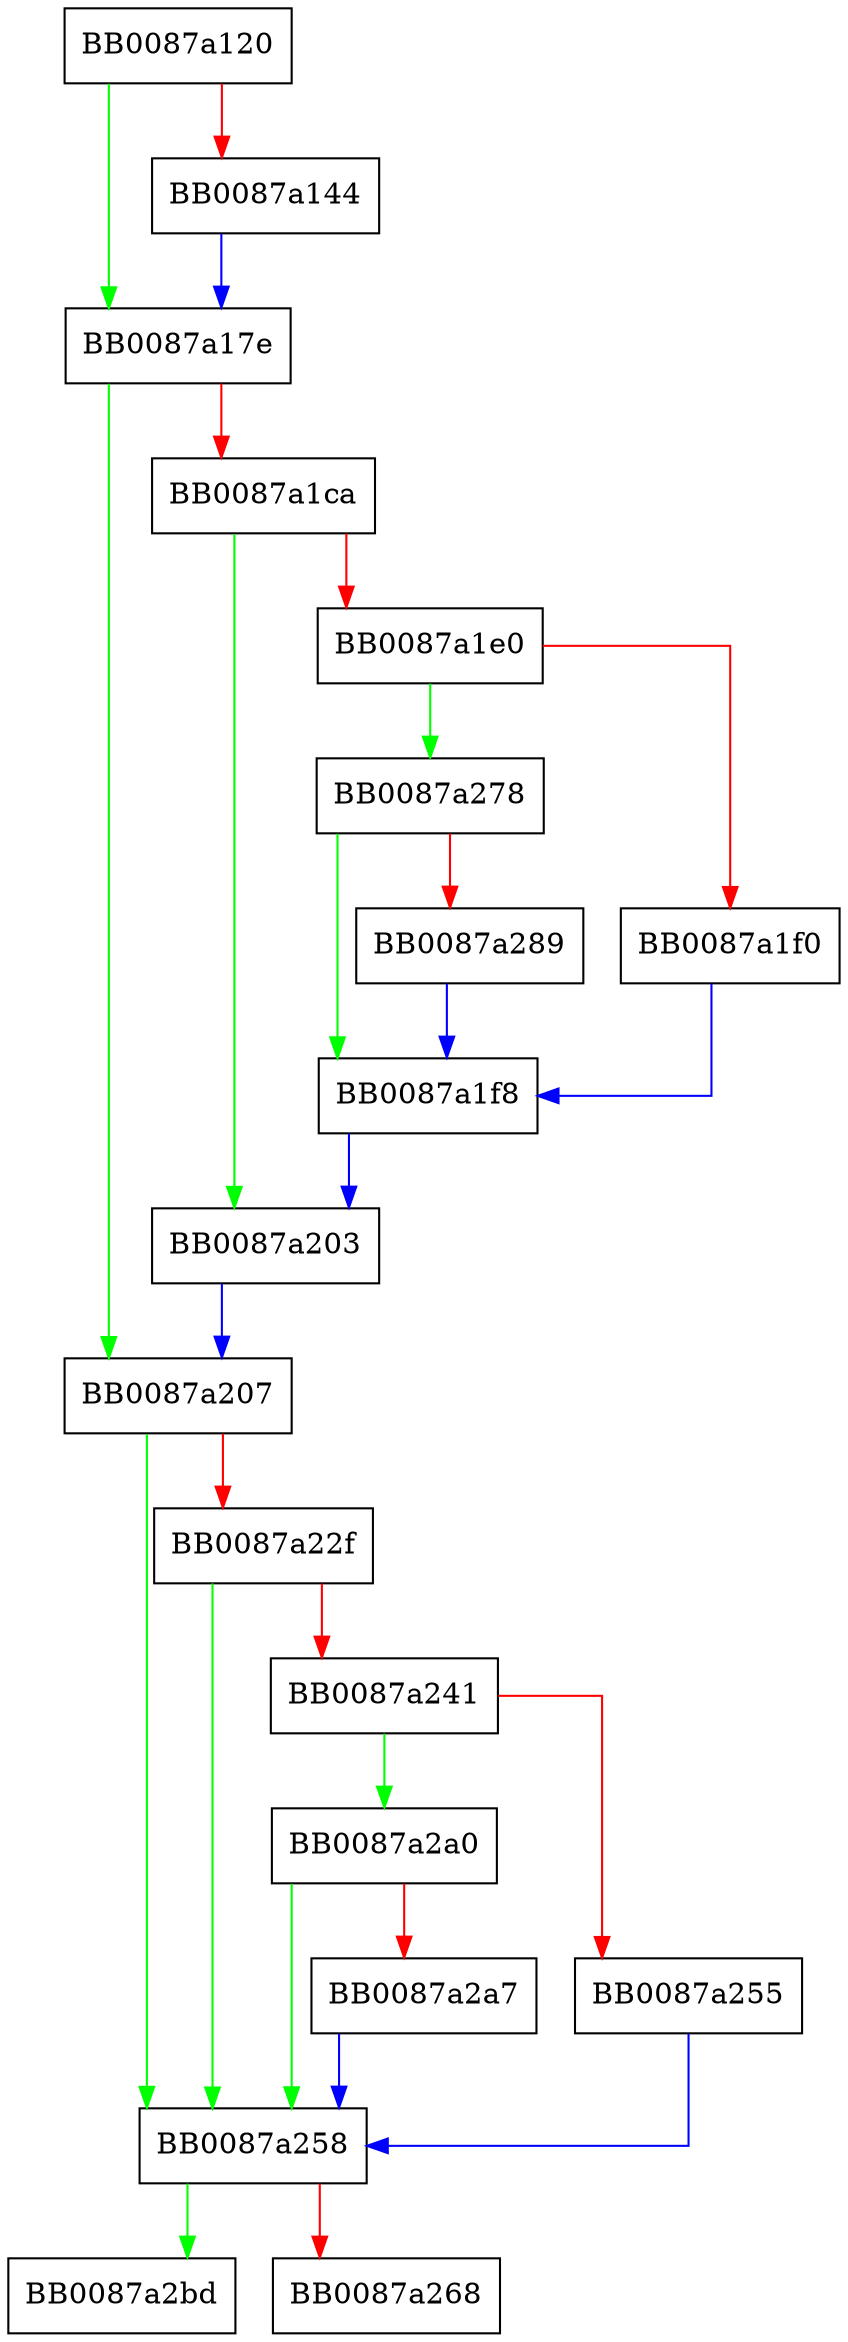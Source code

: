 digraph __fxprintf_nocancel {
  node [shape="box"];
  graph [splines=ortho];
  BB0087a120 -> BB0087a17e [color="green"];
  BB0087a120 -> BB0087a144 [color="red"];
  BB0087a144 -> BB0087a17e [color="blue"];
  BB0087a17e -> BB0087a207 [color="green"];
  BB0087a17e -> BB0087a1ca [color="red"];
  BB0087a1ca -> BB0087a203 [color="green"];
  BB0087a1ca -> BB0087a1e0 [color="red"];
  BB0087a1e0 -> BB0087a278 [color="green"];
  BB0087a1e0 -> BB0087a1f0 [color="red"];
  BB0087a1f0 -> BB0087a1f8 [color="blue"];
  BB0087a1f8 -> BB0087a203 [color="blue"];
  BB0087a203 -> BB0087a207 [color="blue"];
  BB0087a207 -> BB0087a258 [color="green"];
  BB0087a207 -> BB0087a22f [color="red"];
  BB0087a22f -> BB0087a258 [color="green"];
  BB0087a22f -> BB0087a241 [color="red"];
  BB0087a241 -> BB0087a2a0 [color="green"];
  BB0087a241 -> BB0087a255 [color="red"];
  BB0087a255 -> BB0087a258 [color="blue"];
  BB0087a258 -> BB0087a2bd [color="green"];
  BB0087a258 -> BB0087a268 [color="red"];
  BB0087a278 -> BB0087a1f8 [color="green"];
  BB0087a278 -> BB0087a289 [color="red"];
  BB0087a289 -> BB0087a1f8 [color="blue"];
  BB0087a2a0 -> BB0087a258 [color="green"];
  BB0087a2a0 -> BB0087a2a7 [color="red"];
  BB0087a2a7 -> BB0087a258 [color="blue"];
}